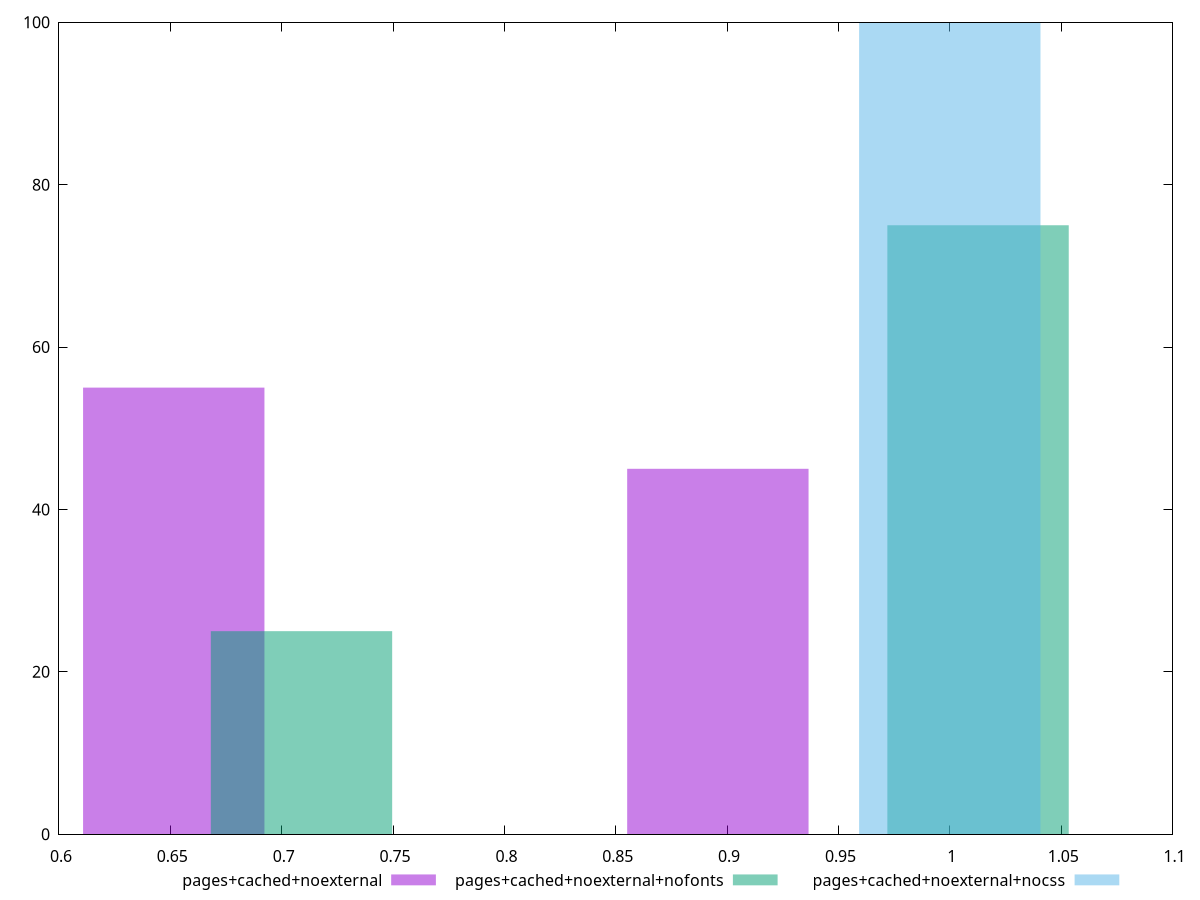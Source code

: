 $_pagesCachedNoexternal <<EOF
0.8958520099543271 45
0.6515287345122379 55
EOF
$_pagesCachedNoexternalNofonts <<EOF
1.0126873937523042 75
0.708881175626613 25
EOF
$_pagesCachedNoexternalNocss <<EOF
1 100
EOF
set key outside below
set terminal pngcairo
set output "report_00004_2020-11-02T20-21-41.718Z/render-blocking-resources/render-blocking-resources_pages+cached+noexternal_pages+cached+noexternal+nofonts_pages+cached+noexternal+nocss+hist.png"
set boxwidth 0.08144109181402974
set style fill transparent solid 0.5 noborder
set yrange [0:100]
plot $_pagesCachedNoexternal title "pages+cached+noexternal" with boxes ,$_pagesCachedNoexternalNofonts title "pages+cached+noexternal+nofonts" with boxes ,$_pagesCachedNoexternalNocss title "pages+cached+noexternal+nocss" with boxes ,